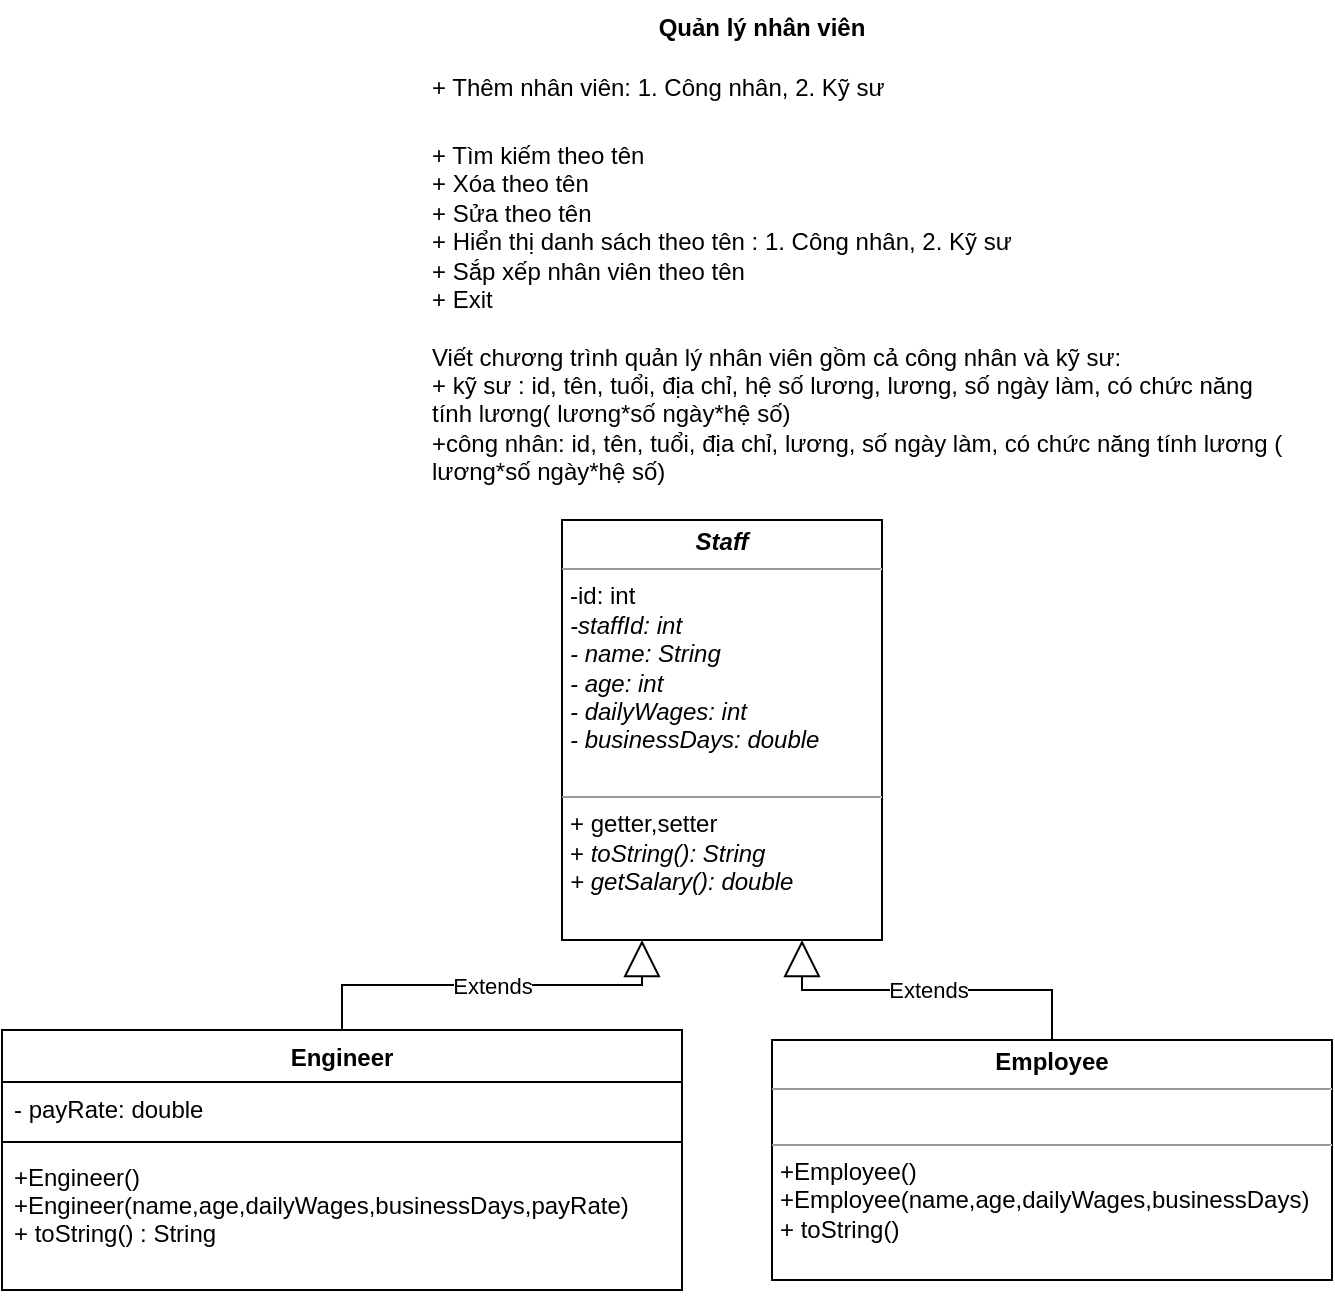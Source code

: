 <mxfile version="15.4.0" type="device"><diagram id="zW-xwKhTqD7NS1Jiq5dR" name="Page-1"><mxGraphModel dx="868" dy="511" grid="1" gridSize="10" guides="1" tooltips="1" connect="1" arrows="1" fold="1" page="1" pageScale="1" pageWidth="850" pageHeight="1100" math="0" shadow="0"><root><mxCell id="0"/><mxCell id="1" parent="0"/><mxCell id="z9UItPT9yw9HSmGRkTkE-1" value="&lt;p style=&quot;margin: 0px ; margin-top: 4px ; text-align: center&quot;&gt;&lt;b&gt;&lt;i&gt;Staff&lt;/i&gt;&lt;/b&gt;&lt;/p&gt;&lt;hr size=&quot;1&quot;&gt;&lt;p style=&quot;margin: 0px ; margin-left: 4px&quot;&gt;-id: int&lt;/p&gt;&lt;p style=&quot;margin: 0px ; margin-left: 4px&quot;&gt;&lt;i&gt;-staffId: int&lt;/i&gt;&lt;/p&gt;&lt;p style=&quot;margin: 0px ; margin-left: 4px&quot;&gt;&lt;i&gt;- name: String&lt;/i&gt;&lt;/p&gt;&lt;p style=&quot;margin: 0px ; margin-left: 4px&quot;&gt;&lt;i&gt;- age: int&lt;/i&gt;&lt;/p&gt;&lt;p style=&quot;margin: 0px ; margin-left: 4px&quot;&gt;&lt;i&gt;- dailyWages: int&lt;/i&gt;&lt;/p&gt;&lt;p style=&quot;margin: 0px ; margin-left: 4px&quot;&gt;&lt;i&gt;- businessDays: double&lt;/i&gt;&lt;/p&gt;&lt;p style=&quot;margin: 0px ; margin-left: 4px&quot;&gt;&lt;i&gt;&lt;br&gt;&lt;/i&gt;&lt;/p&gt;&lt;hr size=&quot;1&quot;&gt;&lt;p style=&quot;margin: 0px ; margin-left: 4px&quot;&gt;+ getter,setter&lt;/p&gt;&lt;p style=&quot;margin: 0px ; margin-left: 4px&quot;&gt;+&lt;i&gt; toString(): String&lt;/i&gt;&lt;/p&gt;&lt;p style=&quot;margin: 0px ; margin-left: 4px&quot;&gt;&lt;i&gt;+ getSalary(): double&lt;/i&gt;&lt;/p&gt;" style="verticalAlign=top;align=left;overflow=fill;fontSize=12;fontFamily=Helvetica;html=1;" parent="1" vertex="1"><mxGeometry x="320" y="270" width="160" height="210" as="geometry"/></mxCell><mxCell id="z9UItPT9yw9HSmGRkTkE-3" value="Quản lý nhân viên" style="text;align=center;fontStyle=1;verticalAlign=middle;spacingLeft=3;spacingRight=3;strokeColor=none;rotatable=0;points=[[0,0.5],[1,0.5]];portConstraint=eastwest;" parent="1" vertex="1"><mxGeometry x="380" y="10" width="80" height="26" as="geometry"/></mxCell><mxCell id="z9UItPT9yw9HSmGRkTkE-9" value="&lt;h1&gt;&lt;font style=&quot;font-size: 12px ; font-weight: normal&quot;&gt;+ Thêm nhân viên: 1. Công nhân, 2. Kỹ sư&lt;/font&gt;&lt;/h1&gt;&lt;div&gt;&lt;font style=&quot;font-size: 12px&quot;&gt;+ Tìm kiếm theo tên&lt;/font&gt;&lt;/div&gt;&lt;div&gt;&lt;font style=&quot;font-size: 12px&quot;&gt;+ Xóa theo tên&lt;/font&gt;&lt;/div&gt;&lt;div&gt;&lt;font style=&quot;font-size: 12px&quot;&gt;+ Sửa theo tên&lt;/font&gt;&lt;/div&gt;&lt;div&gt;&lt;font style=&quot;font-size: 12px&quot;&gt;+ Hiển thị danh sách theo tên : 1. Công nhân, 2. Kỹ sư&lt;/font&gt;&lt;/div&gt;&lt;div&gt;&lt;font style=&quot;font-size: 12px&quot;&gt;+ Sắp xếp nhân viên theo tên&lt;/font&gt;&lt;/div&gt;&lt;div&gt;&lt;font style=&quot;font-size: 12px&quot;&gt;+ Exit&lt;/font&gt;&lt;/div&gt;&lt;div&gt;&lt;font style=&quot;font-size: 12px&quot;&gt;&lt;br&gt;&lt;/font&gt;&lt;/div&gt;&lt;div&gt;&lt;font style=&quot;font-size: 12px&quot;&gt;Viết chương trình quản lý nhân viên gồm cả công nhân và kỹ sư:&lt;/font&gt;&lt;/div&gt;&lt;div&gt;&lt;font style=&quot;font-size: 12px&quot;&gt;+ kỹ sư : id, tên, tuổi, địa chỉ, hệ số lương, lương, số ngày làm, có chức năng tính lương( lương*số ngày*hệ số)&lt;/font&gt;&lt;/div&gt;&lt;div&gt;&lt;font style=&quot;font-size: 12px&quot;&gt;+công nhân: id, tên, tuổi, địa chỉ, lương, số ngày làm, có chức năng tính lương ( lương*số ngày*hệ số)&lt;/font&gt;&lt;/div&gt;&lt;div&gt;&lt;font style=&quot;font-size: 12px&quot;&gt;&lt;br&gt;&lt;/font&gt;&lt;/div&gt;" style="text;html=1;strokeColor=none;fillColor=none;spacing=5;spacingTop=-20;whiteSpace=wrap;overflow=hidden;rounded=0;" parent="1" vertex="1"><mxGeometry x="250" y="30" width="440" height="230" as="geometry"/></mxCell><mxCell id="z9UItPT9yw9HSmGRkTkE-18" value="Extends" style="endArrow=block;endSize=16;endFill=0;html=1;rounded=0;edgeStyle=orthogonalEdgeStyle;exitX=0.5;exitY=0;exitDx=0;exitDy=0;entryX=0.25;entryY=1;entryDx=0;entryDy=0;" parent="1" source="fQWFY7TE4qIY2uOs9pPl-16" target="z9UItPT9yw9HSmGRkTkE-1" edge="1"><mxGeometry width="160" relative="1" as="geometry"><mxPoint x="185.04" y="527.53" as="sourcePoint"/><mxPoint x="500" y="380" as="targetPoint"/></mxGeometry></mxCell><mxCell id="z9UItPT9yw9HSmGRkTkE-19" value="Extends" style="endArrow=block;endSize=16;endFill=0;html=1;rounded=0;edgeStyle=orthogonalEdgeStyle;exitX=0.5;exitY=0;exitDx=0;exitDy=0;entryX=0.75;entryY=1;entryDx=0;entryDy=0;" parent="1" source="fQWFY7TE4qIY2uOs9pPl-13" edge="1" target="z9UItPT9yw9HSmGRkTkE-1"><mxGeometry width="160" relative="1" as="geometry"><mxPoint x="530" y="550" as="sourcePoint"/><mxPoint x="274" y="470" as="targetPoint"/></mxGeometry></mxCell><mxCell id="fQWFY7TE4qIY2uOs9pPl-13" value="&lt;p style=&quot;margin: 0px ; margin-top: 4px ; text-align: center&quot;&gt;&lt;b&gt;Employee&lt;/b&gt;&lt;/p&gt;&lt;hr size=&quot;1&quot;&gt;&lt;p style=&quot;margin: 0px ; margin-left: 4px&quot;&gt;&lt;br&gt;&lt;/p&gt;&lt;hr size=&quot;1&quot;&gt;&lt;p style=&quot;margin: 0px ; margin-left: 4px&quot;&gt;+Employee()&lt;/p&gt;&lt;p style=&quot;margin: 0px ; margin-left: 4px&quot;&gt;+Employee(name,age,dailyWages,businessDays)&lt;/p&gt;&lt;p style=&quot;margin: 0px ; margin-left: 4px&quot;&gt;+ toString()&lt;/p&gt;" style="verticalAlign=top;align=left;overflow=fill;fontSize=12;fontFamily=Helvetica;html=1;" vertex="1" parent="1"><mxGeometry x="425" y="530" width="280" height="120" as="geometry"/></mxCell><mxCell id="fQWFY7TE4qIY2uOs9pPl-16" value="Engineer" style="swimlane;fontStyle=1;align=center;verticalAlign=top;childLayout=stackLayout;horizontal=1;startSize=26;horizontalStack=0;resizeParent=1;resizeParentMax=0;resizeLast=0;collapsible=1;marginBottom=0;" vertex="1" parent="1"><mxGeometry x="40" y="525" width="340" height="130" as="geometry"/></mxCell><mxCell id="fQWFY7TE4qIY2uOs9pPl-17" value="- payRate: double" style="text;strokeColor=none;fillColor=none;align=left;verticalAlign=top;spacingLeft=4;spacingRight=4;overflow=hidden;rotatable=0;points=[[0,0.5],[1,0.5]];portConstraint=eastwest;" vertex="1" parent="fQWFY7TE4qIY2uOs9pPl-16"><mxGeometry y="26" width="340" height="26" as="geometry"/></mxCell><mxCell id="fQWFY7TE4qIY2uOs9pPl-18" value="" style="line;strokeWidth=1;fillColor=none;align=left;verticalAlign=middle;spacingTop=-1;spacingLeft=3;spacingRight=3;rotatable=0;labelPosition=right;points=[];portConstraint=eastwest;" vertex="1" parent="fQWFY7TE4qIY2uOs9pPl-16"><mxGeometry y="52" width="340" height="8" as="geometry"/></mxCell><mxCell id="fQWFY7TE4qIY2uOs9pPl-19" value="+Engineer()&#10;+Engineer(name,age,dailyWages,businessDays,payRate)&#10;+ toString() : String&#10;" style="text;strokeColor=none;fillColor=none;align=left;verticalAlign=top;spacingLeft=4;spacingRight=4;overflow=hidden;rotatable=0;points=[[0,0.5],[1,0.5]];portConstraint=eastwest;" vertex="1" parent="fQWFY7TE4qIY2uOs9pPl-16"><mxGeometry y="60" width="340" height="70" as="geometry"/></mxCell></root></mxGraphModel></diagram></mxfile>
